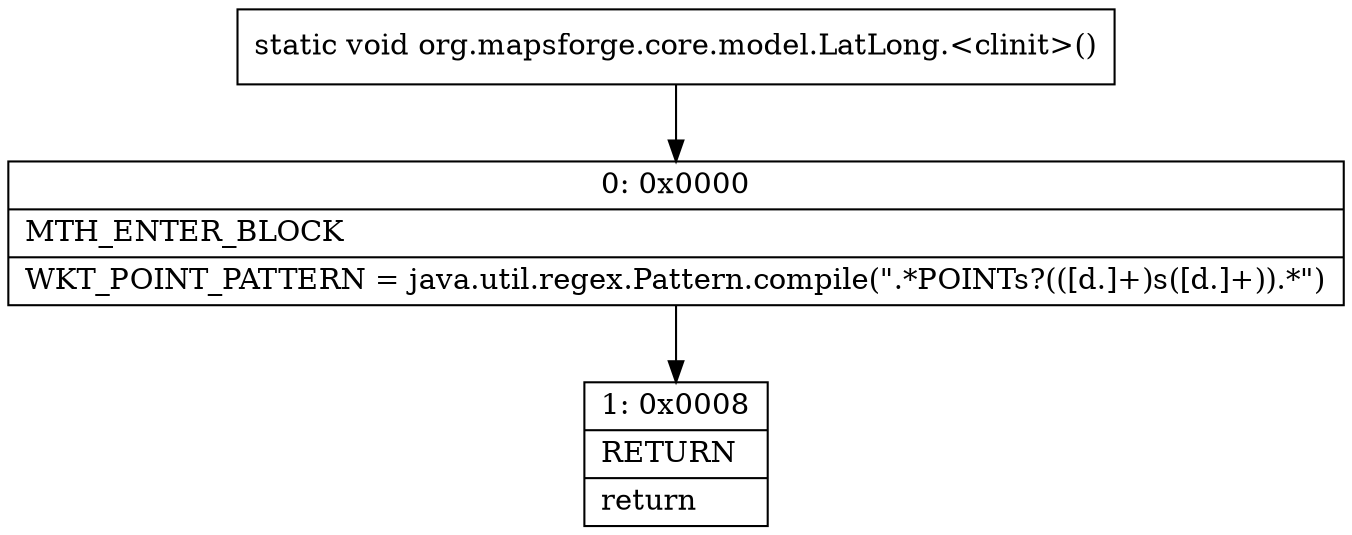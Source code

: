 digraph "CFG fororg.mapsforge.core.model.LatLong.\<clinit\>()V" {
Node_0 [shape=record,label="{0\:\ 0x0000|MTH_ENTER_BLOCK\l|WKT_POINT_PATTERN = java.util.regex.Pattern.compile(\".*POINTs?(([d.]+)s([d.]+)).*\")\l}"];
Node_1 [shape=record,label="{1\:\ 0x0008|RETURN\l|return\l}"];
MethodNode[shape=record,label="{static void org.mapsforge.core.model.LatLong.\<clinit\>() }"];
MethodNode -> Node_0;
Node_0 -> Node_1;
}

